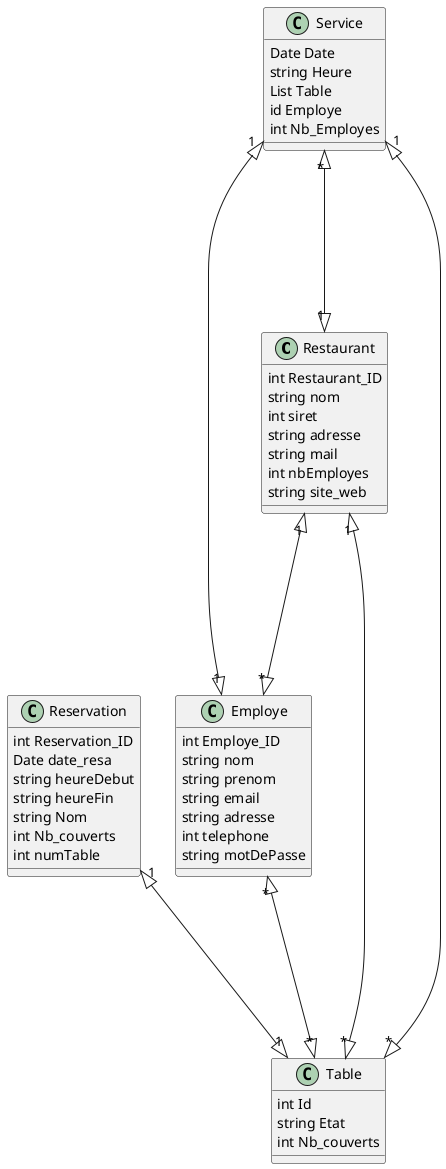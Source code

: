 @startuml Mediatheque
class  Restaurant {
    int Restaurant_ID
    string nom
    int siret
    string adresse
    string mail 
    int nbEmployes
    string site_web 
}
class Employe{
    int Employe_ID
    string nom
    string prenom 
    string email 
    string adresse 
    int telephone
    string motDePasse
}
class Reservation{
    int Reservation_ID
    Date date_resa
    string heureDebut
    string heureFin
    string Nom 
    int Nb_couverts
    int numTable
}
class Table {
    int Id 
    string Etat 
    int Nb_couverts

}
class Service{
    Date Date
    string Heure
    List Table
    id Employe
    int Nb_Employes
}

Restaurant "1" <|----|> "*" Employe
Table "*" <|----|> "1" Restaurant
Employe "*" <|----|> "*" Table
Reservation "1" <|----|> "1" Table
Service "1" <|----|> "*" Table
Service "1" <|----|> "1" Employe
Service "*" <|----|> "1" Restaurant
@enduml